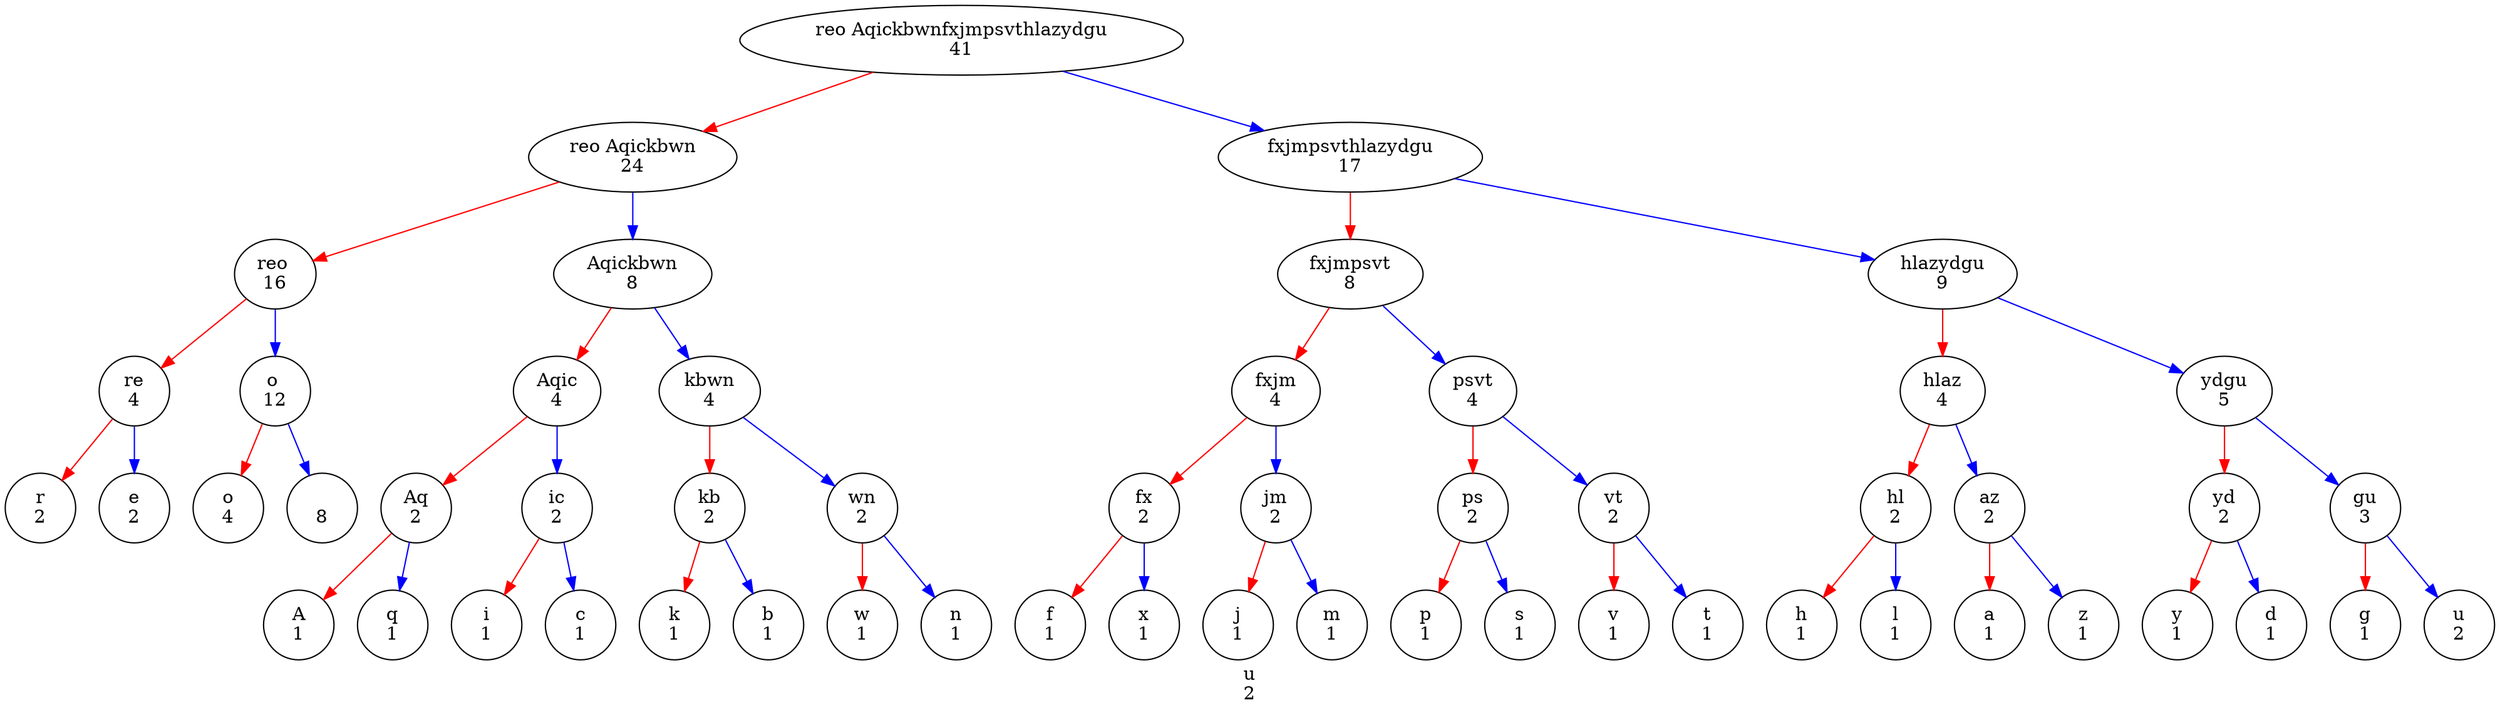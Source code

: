 digraph Huffman {
label="reo Aqickbwnfxjmpsvthlazydgu\n41"
  "reo Aqickbwnfxjmpsvthlazydgu\n41" -> "reo Aqickbwn\n24" [color=red];
label="reo Aqickbwn\n24"
  "reo Aqickbwn\n24" -> "reo \n16" [color=red];
label="reo \n16"
  "reo \n16" -> "re\n4" [color=red];
label="re\n4"
  "re\n4" -> "r\n2" [color=red];
label="r\n2"
  "re\n4" -> "e\n2" [color=blue];
label="e\n2"
  "reo \n16" -> "o \n12" [color=blue];
label="o \n12"
  "o \n12" -> "o\n4" [color=red];
label="o\n4"
  "o \n12" -> " \n8" [color=blue];
label=" \n8"
  "reo Aqickbwn\n24" -> "Aqickbwn\n8" [color=blue];
label="Aqickbwn\n8"
  "Aqickbwn\n8" -> "Aqic\n4" [color=red];
label="Aqic\n4"
  "Aqic\n4" -> "Aq\n2" [color=red];
label="Aq\n2"
  "Aq\n2" -> "A\n1" [color=red];
label="A\n1"
  "Aq\n2" -> "q\n1" [color=blue];
label="q\n1"
  "Aqic\n4" -> "ic\n2" [color=blue];
label="ic\n2"
  "ic\n2" -> "i\n1" [color=red];
label="i\n1"
  "ic\n2" -> "c\n1" [color=blue];
label="c\n1"
  "Aqickbwn\n8" -> "kbwn\n4" [color=blue];
label="kbwn\n4"
  "kbwn\n4" -> "kb\n2" [color=red];
label="kb\n2"
  "kb\n2" -> "k\n1" [color=red];
label="k\n1"
  "kb\n2" -> "b\n1" [color=blue];
label="b\n1"
  "kbwn\n4" -> "wn\n2" [color=blue];
label="wn\n2"
  "wn\n2" -> "w\n1" [color=red];
label="w\n1"
  "wn\n2" -> "n\n1" [color=blue];
label="n\n1"
  "reo Aqickbwnfxjmpsvthlazydgu\n41" -> "fxjmpsvthlazydgu\n17" [color=blue];
label="fxjmpsvthlazydgu\n17"
  "fxjmpsvthlazydgu\n17" -> "fxjmpsvt\n8" [color=red];
label="fxjmpsvt\n8"
  "fxjmpsvt\n8" -> "fxjm\n4" [color=red];
label="fxjm\n4"
  "fxjm\n4" -> "fx\n2" [color=red];
label="fx\n2"
  "fx\n2" -> "f\n1" [color=red];
label="f\n1"
  "fx\n2" -> "x\n1" [color=blue];
label="x\n1"
  "fxjm\n4" -> "jm\n2" [color=blue];
label="jm\n2"
  "jm\n2" -> "j\n1" [color=red];
label="j\n1"
  "jm\n2" -> "m\n1" [color=blue];
label="m\n1"
  "fxjmpsvt\n8" -> "psvt\n4" [color=blue];
label="psvt\n4"
  "psvt\n4" -> "ps\n2" [color=red];
label="ps\n2"
  "ps\n2" -> "p\n1" [color=red];
label="p\n1"
  "ps\n2" -> "s\n1" [color=blue];
label="s\n1"
  "psvt\n4" -> "vt\n2" [color=blue];
label="vt\n2"
  "vt\n2" -> "v\n1" [color=red];
label="v\n1"
  "vt\n2" -> "t\n1" [color=blue];
label="t\n1"
  "fxjmpsvthlazydgu\n17" -> "hlazydgu\n9" [color=blue];
label="hlazydgu\n9"
  "hlazydgu\n9" -> "hlaz\n4" [color=red];
label="hlaz\n4"
  "hlaz\n4" -> "hl\n2" [color=red];
label="hl\n2"
  "hl\n2" -> "h\n1" [color=red];
label="h\n1"
  "hl\n2" -> "l\n1" [color=blue];
label="l\n1"
  "hlaz\n4" -> "az\n2" [color=blue];
label="az\n2"
  "az\n2" -> "a\n1" [color=red];
label="a\n1"
  "az\n2" -> "z\n1" [color=blue];
label="z\n1"
  "hlazydgu\n9" -> "ydgu\n5" [color=blue];
label="ydgu\n5"
  "ydgu\n5" -> "yd\n2" [color=red];
label="yd\n2"
  "yd\n2" -> "y\n1" [color=red];
label="y\n1"
  "yd\n2" -> "d\n1" [color=blue];
label="d\n1"
  "ydgu\n5" -> "gu\n3" [color=blue];
label="gu\n3"
  "gu\n3" -> "g\n1" [color=red];
label="g\n1"
  "gu\n3" -> "u\n2" [color=blue];
label="u\n2"
}
